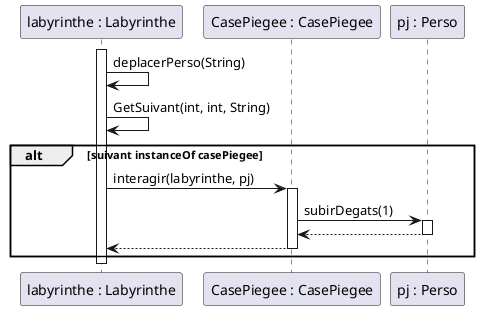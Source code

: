 @startuml
participant "labyrinthe : Labyrinthe" as laby
participant "CasePiegee : CasePiegee" as case
participant "pj : Perso" as perso

activate laby
laby -> laby : deplacerPerso(String)
laby -> laby : GetSuivant(int, int, String)
alt suivant instanceOf casePiegee
laby -> case : interagir(labyrinthe, pj)
activate case
case -> perso : subirDegats(1)
activate perso
perso --> case
deactivate perso
case --> laby
deactivate case
end
deactivate laby
@enduml